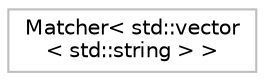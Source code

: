 digraph "Graphical Class Hierarchy"
{
 // LATEX_PDF_SIZE
  bgcolor="transparent";
  edge [fontname="Helvetica",fontsize="10",labelfontname="Helvetica",labelfontsize="10"];
  node [fontname="Helvetica",fontsize="10",shape=record];
  rankdir="LR";
  Node0 [label="Matcher\< std::vector\l\< std::string \> \>",height=0.2,width=0.4,color="grey75",tooltip=" "];
}
